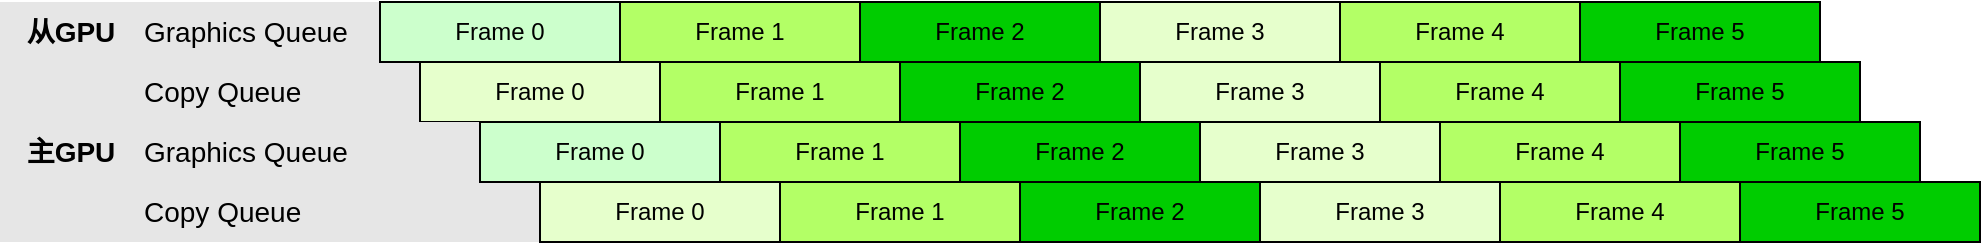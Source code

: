<mxfile version="24.1.0" type="github">
  <diagram name="第 1 页" id="jae7St8DwQqMH0k6E51d">
    <mxGraphModel dx="1404" dy="863" grid="1" gridSize="10" guides="1" tooltips="1" connect="1" arrows="1" fold="1" page="1" pageScale="1" pageWidth="2339" pageHeight="3300" math="0" shadow="0">
      <root>
        <mxCell id="0" />
        <mxCell id="1" parent="0" />
        <mxCell id="XsoAqYoBsljSDeZaKG4e-32" value="&lt;font style=&quot;font-size: 14px;&quot;&gt;&lt;b style=&quot;&quot;&gt;从GPU&lt;/b&gt;&lt;/font&gt;" style="text;html=1;align=center;verticalAlign=middle;resizable=0;points=[];autosize=1;strokeColor=none;fillColor=#E6E6E6;gradientColor=none;" vertex="1" parent="1">
          <mxGeometry x="150" y="100" width="70" height="30" as="geometry" />
        </mxCell>
        <mxCell id="XsoAqYoBsljSDeZaKG4e-34" value="&lt;font style=&quot;font-size: 14px;&quot;&gt;Copy Queue&amp;nbsp; &amp;nbsp; &amp;nbsp; &amp;nbsp; &amp;nbsp; &amp;nbsp;&amp;nbsp;&lt;/font&gt;" style="text;html=1;align=left;verticalAlign=middle;resizable=0;points=[];autosize=1;strokeColor=none;fillColor=#E6E6E6;" vertex="1" parent="1">
          <mxGeometry x="220" y="130" width="150" height="30" as="geometry" />
        </mxCell>
        <mxCell id="XsoAqYoBsljSDeZaKG4e-47" value="" style="group" vertex="1" connectable="0" parent="1">
          <mxGeometry x="360" y="130" width="720" height="30" as="geometry" />
        </mxCell>
        <mxCell id="XsoAqYoBsljSDeZaKG4e-8" value="Frame 0" style="rounded=0;whiteSpace=wrap;html=1;fillColor=#E6FFCC;" vertex="1" parent="XsoAqYoBsljSDeZaKG4e-47">
          <mxGeometry width="120" height="30" as="geometry" />
        </mxCell>
        <mxCell id="XsoAqYoBsljSDeZaKG4e-9" value="Frame 1" style="rounded=0;whiteSpace=wrap;html=1;fillColor=#B3FF66;" vertex="1" parent="XsoAqYoBsljSDeZaKG4e-47">
          <mxGeometry x="120" width="120" height="30" as="geometry" />
        </mxCell>
        <mxCell id="XsoAqYoBsljSDeZaKG4e-10" value="Frame 2" style="rounded=0;whiteSpace=wrap;html=1;fillColor=#00CC00;" vertex="1" parent="XsoAqYoBsljSDeZaKG4e-47">
          <mxGeometry x="240" width="120" height="30" as="geometry" />
        </mxCell>
        <mxCell id="XsoAqYoBsljSDeZaKG4e-11" value="Frame 3" style="rounded=0;whiteSpace=wrap;html=1;fillColor=#E6FFCC;" vertex="1" parent="XsoAqYoBsljSDeZaKG4e-47">
          <mxGeometry x="360" width="120" height="30" as="geometry" />
        </mxCell>
        <mxCell id="XsoAqYoBsljSDeZaKG4e-12" value="Frame 4" style="rounded=0;whiteSpace=wrap;html=1;fillColor=#B3FF66;" vertex="1" parent="XsoAqYoBsljSDeZaKG4e-47">
          <mxGeometry x="480" width="120" height="30" as="geometry" />
        </mxCell>
        <mxCell id="XsoAqYoBsljSDeZaKG4e-25" value="Frame 5" style="rounded=0;whiteSpace=wrap;html=1;fillColor=#00CC00;" vertex="1" parent="XsoAqYoBsljSDeZaKG4e-47">
          <mxGeometry x="600" width="120" height="30" as="geometry" />
        </mxCell>
        <mxCell id="XsoAqYoBsljSDeZaKG4e-33" value="&lt;font style=&quot;font-size: 14px;&quot;&gt;Graphics Queue&lt;/font&gt;" style="text;html=1;align=left;verticalAlign=middle;resizable=0;points=[];autosize=1;strokeColor=none;fillColor=#E6E6E6;" vertex="1" parent="1">
          <mxGeometry x="220" y="100" width="130" height="30" as="geometry" />
        </mxCell>
        <mxCell id="XsoAqYoBsljSDeZaKG4e-45" value="" style="group" vertex="1" connectable="0" parent="1">
          <mxGeometry x="340" y="100" width="720" height="30" as="geometry" />
        </mxCell>
        <mxCell id="XsoAqYoBsljSDeZaKG4e-1" value="Frame 0" style="rounded=0;whiteSpace=wrap;html=1;fillColor=#CCFFCC;" vertex="1" parent="XsoAqYoBsljSDeZaKG4e-45">
          <mxGeometry width="120" height="30" as="geometry" />
        </mxCell>
        <mxCell id="XsoAqYoBsljSDeZaKG4e-2" value="Frame 1" style="rounded=0;whiteSpace=wrap;html=1;fillColor=#B3FF66;" vertex="1" parent="XsoAqYoBsljSDeZaKG4e-45">
          <mxGeometry x="120" width="120" height="30" as="geometry" />
        </mxCell>
        <mxCell id="XsoAqYoBsljSDeZaKG4e-3" value="Frame 2" style="rounded=0;whiteSpace=wrap;html=1;fillColor=#00CC00;" vertex="1" parent="XsoAqYoBsljSDeZaKG4e-45">
          <mxGeometry x="240" width="120" height="30" as="geometry" />
        </mxCell>
        <mxCell id="XsoAqYoBsljSDeZaKG4e-4" value="Frame 3" style="rounded=0;whiteSpace=wrap;html=1;fillColor=#E6FFCC;" vertex="1" parent="XsoAqYoBsljSDeZaKG4e-45">
          <mxGeometry x="360" width="120" height="30" as="geometry" />
        </mxCell>
        <mxCell id="XsoAqYoBsljSDeZaKG4e-5" value="Frame 4" style="rounded=0;whiteSpace=wrap;html=1;fillColor=#B3FF66;" vertex="1" parent="XsoAqYoBsljSDeZaKG4e-45">
          <mxGeometry x="480" width="120" height="30" as="geometry" />
        </mxCell>
        <mxCell id="XsoAqYoBsljSDeZaKG4e-6" value="Frame 5" style="rounded=0;whiteSpace=wrap;html=1;fillColor=#00CC00;" vertex="1" parent="XsoAqYoBsljSDeZaKG4e-45">
          <mxGeometry x="600" width="120" height="30" as="geometry" />
        </mxCell>
        <mxCell id="XsoAqYoBsljSDeZaKG4e-48" value="&amp;nbsp; &amp;nbsp; &amp;nbsp; &amp;nbsp; &amp;nbsp; &amp;nbsp; &amp;nbsp;&amp;nbsp;" style="text;html=1;align=center;verticalAlign=middle;resizable=0;points=[];autosize=1;strokeColor=none;fillColor=#E6E6E6;" vertex="1" parent="1">
          <mxGeometry x="150" y="130" width="70" height="30" as="geometry" />
        </mxCell>
        <mxCell id="XsoAqYoBsljSDeZaKG4e-49" value="&lt;font style=&quot;font-size: 14px;&quot;&gt;&lt;b style=&quot;&quot;&gt;主GPU&lt;/b&gt;&lt;/font&gt;" style="text;html=1;align=center;verticalAlign=middle;resizable=0;points=[];autosize=1;strokeColor=none;fillColor=#E6E6E6;gradientColor=none;" vertex="1" parent="1">
          <mxGeometry x="150" y="160" width="70" height="30" as="geometry" />
        </mxCell>
        <mxCell id="XsoAqYoBsljSDeZaKG4e-50" value="&lt;font style=&quot;font-size: 14px;&quot;&gt;Copy Queue&amp;nbsp; &amp;nbsp; &amp;nbsp; &amp;nbsp; &amp;nbsp; &amp;nbsp; &amp;nbsp; &amp;nbsp; &amp;nbsp; &amp;nbsp; &amp;nbsp; &amp;nbsp; &amp;nbsp; &amp;nbsp;&amp;nbsp;&lt;/font&gt;" style="text;html=1;align=left;verticalAlign=middle;resizable=0;points=[];autosize=1;strokeColor=none;fillColor=#E6E6E6;" vertex="1" parent="1">
          <mxGeometry x="220" y="190" width="210" height="30" as="geometry" />
        </mxCell>
        <mxCell id="XsoAqYoBsljSDeZaKG4e-51" value="" style="group" vertex="1" connectable="0" parent="1">
          <mxGeometry x="420" y="190" width="720" height="30" as="geometry" />
        </mxCell>
        <mxCell id="XsoAqYoBsljSDeZaKG4e-52" value="Frame 0" style="rounded=0;whiteSpace=wrap;html=1;fillColor=#E6FFCC;" vertex="1" parent="XsoAqYoBsljSDeZaKG4e-51">
          <mxGeometry width="120" height="30" as="geometry" />
        </mxCell>
        <mxCell id="XsoAqYoBsljSDeZaKG4e-53" value="Frame 1" style="rounded=0;whiteSpace=wrap;html=1;fillColor=#B3FF66;" vertex="1" parent="XsoAqYoBsljSDeZaKG4e-51">
          <mxGeometry x="120" width="120" height="30" as="geometry" />
        </mxCell>
        <mxCell id="XsoAqYoBsljSDeZaKG4e-54" value="Frame 2" style="rounded=0;whiteSpace=wrap;html=1;fillColor=#00CC00;" vertex="1" parent="XsoAqYoBsljSDeZaKG4e-51">
          <mxGeometry x="240" width="120" height="30" as="geometry" />
        </mxCell>
        <mxCell id="XsoAqYoBsljSDeZaKG4e-55" value="Frame 3" style="rounded=0;whiteSpace=wrap;html=1;fillColor=#E6FFCC;" vertex="1" parent="XsoAqYoBsljSDeZaKG4e-51">
          <mxGeometry x="360" width="120" height="30" as="geometry" />
        </mxCell>
        <mxCell id="XsoAqYoBsljSDeZaKG4e-56" value="Frame 4" style="rounded=0;whiteSpace=wrap;html=1;fillColor=#B3FF66;" vertex="1" parent="XsoAqYoBsljSDeZaKG4e-51">
          <mxGeometry x="480" width="120" height="30" as="geometry" />
        </mxCell>
        <mxCell id="XsoAqYoBsljSDeZaKG4e-57" value="Frame 5" style="rounded=0;whiteSpace=wrap;html=1;fillColor=#00CC00;" vertex="1" parent="XsoAqYoBsljSDeZaKG4e-51">
          <mxGeometry x="600" width="120" height="30" as="geometry" />
        </mxCell>
        <mxCell id="XsoAqYoBsljSDeZaKG4e-58" value="&lt;font style=&quot;font-size: 14px;&quot;&gt;Graphics Queue&amp;nbsp; &amp;nbsp; &amp;nbsp; &amp;nbsp; &amp;nbsp; &amp;nbsp; &amp;nbsp;&lt;/font&gt;" style="text;html=1;align=left;verticalAlign=middle;resizable=0;points=[];autosize=1;strokeColor=none;fillColor=#E6E6E6;" vertex="1" parent="1">
          <mxGeometry x="220" y="160" width="180" height="30" as="geometry" />
        </mxCell>
        <mxCell id="XsoAqYoBsljSDeZaKG4e-59" value="" style="group" vertex="1" connectable="0" parent="1">
          <mxGeometry x="390" y="160" width="720" height="30" as="geometry" />
        </mxCell>
        <mxCell id="XsoAqYoBsljSDeZaKG4e-60" value="Frame 0" style="rounded=0;whiteSpace=wrap;html=1;fillColor=#CCFFCC;" vertex="1" parent="XsoAqYoBsljSDeZaKG4e-59">
          <mxGeometry width="120" height="30" as="geometry" />
        </mxCell>
        <mxCell id="XsoAqYoBsljSDeZaKG4e-61" value="Frame 1" style="rounded=0;whiteSpace=wrap;html=1;fillColor=#B3FF66;" vertex="1" parent="XsoAqYoBsljSDeZaKG4e-59">
          <mxGeometry x="120" width="120" height="30" as="geometry" />
        </mxCell>
        <mxCell id="XsoAqYoBsljSDeZaKG4e-62" value="Frame 2" style="rounded=0;whiteSpace=wrap;html=1;fillColor=#00CC00;" vertex="1" parent="XsoAqYoBsljSDeZaKG4e-59">
          <mxGeometry x="240" width="120" height="30" as="geometry" />
        </mxCell>
        <mxCell id="XsoAqYoBsljSDeZaKG4e-63" value="Frame 3" style="rounded=0;whiteSpace=wrap;html=1;fillColor=#E6FFCC;" vertex="1" parent="XsoAqYoBsljSDeZaKG4e-59">
          <mxGeometry x="360" width="120" height="30" as="geometry" />
        </mxCell>
        <mxCell id="XsoAqYoBsljSDeZaKG4e-64" value="Frame 4" style="rounded=0;whiteSpace=wrap;html=1;fillColor=#B3FF66;" vertex="1" parent="XsoAqYoBsljSDeZaKG4e-59">
          <mxGeometry x="480" width="120" height="30" as="geometry" />
        </mxCell>
        <mxCell id="XsoAqYoBsljSDeZaKG4e-65" value="Frame 5" style="rounded=0;whiteSpace=wrap;html=1;fillColor=#00CC00;" vertex="1" parent="XsoAqYoBsljSDeZaKG4e-59">
          <mxGeometry x="600" width="120" height="30" as="geometry" />
        </mxCell>
        <mxCell id="XsoAqYoBsljSDeZaKG4e-66" value="&amp;nbsp; &amp;nbsp; &amp;nbsp; &amp;nbsp; &amp;nbsp; &amp;nbsp; &amp;nbsp;&amp;nbsp;" style="text;html=1;align=center;verticalAlign=middle;resizable=0;points=[];autosize=1;strokeColor=none;fillColor=#E6E6E6;" vertex="1" parent="1">
          <mxGeometry x="150" y="190" width="70" height="30" as="geometry" />
        </mxCell>
      </root>
    </mxGraphModel>
  </diagram>
</mxfile>
